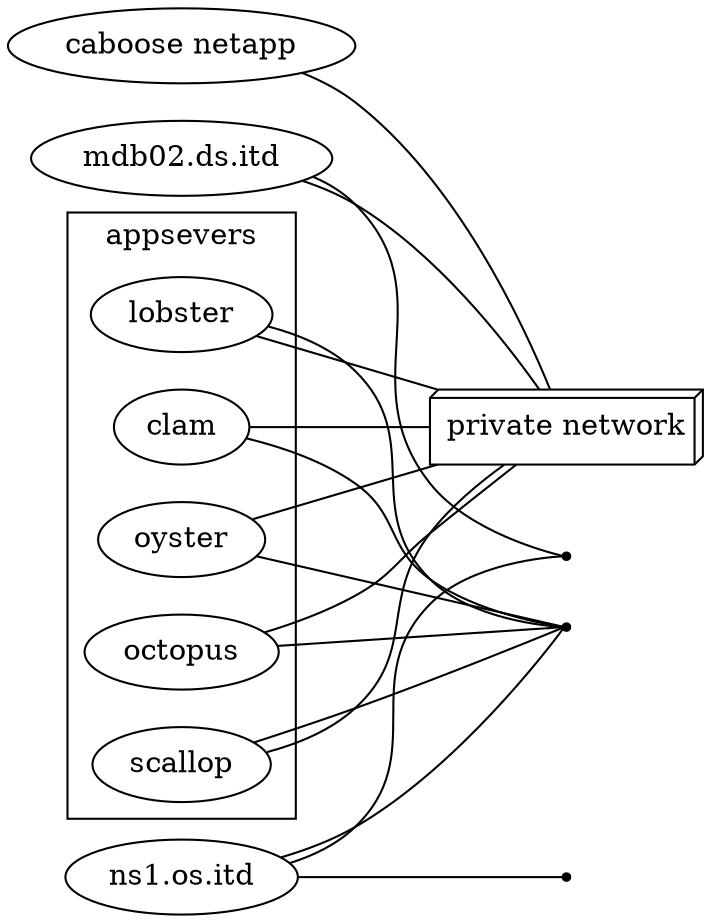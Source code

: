 graph ctload
{

	overlap = false
	rankdir = LR

	mdb02 [label="mdb02.ds.itd", URL="http://tinyurl.com/db-ctload"]
	ns1 [label="ns1.os.itd", URL="http://tinyurl.com/netscaler-ns1.os"]

	caboose [label="caboose netapp", URL="http://tinyurl.com/netapp-caboose"]
	
	pvtnet [label="private network", shape="box3d"]

	pubseafoodnet [label="seafood net", shape="point"]
	pubosnet [label="pub os net", shape="point"]

	pubvipnet [label="pub-vip net", shape="point"]

	lobster [label="lobster"]
	clam [label="clam"]
	oyster [label="oyster"]
	octopus [label="octopus"]
	scallop [label="scallop"]

	subgraph cluster_appservers {
		rank = same;
		label = "appsevers"
		lobster; clam; oyster; octopus; scallop
	}
	
	ns1 -- pubosnet
	ns1 -- pubseafoodnet
	ns1 -- pubvipnet

  	mdb02 -- pubosnet
	mdb02 -- pvtnet

	caboose -- pvtnet

	lobster -- pubseafoodnet
	clam -- pubseafoodnet
	oyster -- pubseafoodnet
	octopus -- pubseafoodnet
	scallop -- pubseafoodnet

	lobster -- pvtnet
	clam -- pvtnet
	oyster -- pvtnet
	octopus -- pvtnet
	scallop -- pvtnet

}


